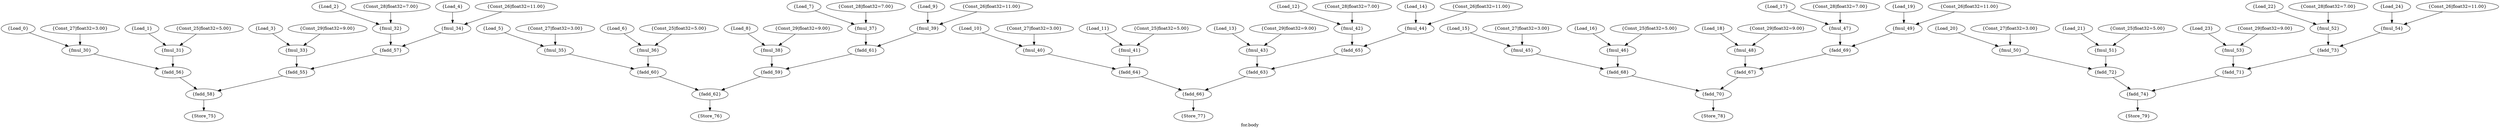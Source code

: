 /* ------- Application graph pragma -------
[SupportedOps] = {ALU, FADD, FMUL};
[SupportedOps] = {MEMPORT, INPUT, OUTPUT};
[SupportedOps] = {Constant, CONST};
*/

strict digraph "for.body" {
label="for.body";
Load_0 [data=array, label="{Load_0}", opcode=INPUT];
Load_1 [data=array, label="{Load_1}", opcode=INPUT];
Load_2 [data=array, label="{Load_2}", opcode=INPUT];
Load_3 [data=array, label="{Load_3}", opcode=INPUT];
Load_4 [data=array, label="{Load_4}", opcode=INPUT];
Load_5 [data=array, label="{Load_5}", opcode=INPUT];
Load_6 [data=array, label="{Load_6}", opcode=INPUT];
Load_7 [data=array, label="{Load_7}", opcode=INPUT];
Load_8 [data=array, label="{Load_8}", opcode=INPUT];
Load_9 [data=array, label="{Load_9}", opcode=INPUT];
Load_10 [data=array, label="{Load_10}", opcode=INPUT];
Load_11 [data=array, label="{Load_11}", opcode=INPUT];
Load_12 [data=array, label="{Load_12}", opcode=INPUT];
Load_13 [data=array, label="{Load_13}", opcode=INPUT];
Load_14 [data=array, label="{Load_14}", opcode=INPUT];
Load_15 [data=array, label="{Load_15}", opcode=INPUT];
Load_16 [data=array, label="{Load_16}", opcode=INPUT];
Load_17 [data=array, label="{Load_17}", opcode=INPUT];
Load_18 [data=array, label="{Load_18}", opcode=INPUT];
Load_19 [data=array, label="{Load_19}", opcode=INPUT];
Load_20 [data=array, label="{Load_20}", opcode=INPUT];
Load_21 [data=array, label="{Load_21}", opcode=INPUT];
Load_22 [data=array, label="{Load_22}", opcode=INPUT];
Load_23 [data=array, label="{Load_23}", opcode=INPUT];
Load_24 [data=array, label="{Load_24}", opcode=INPUT];
fmul_30 [label="{fmul_30}", opcode=FMUL];
fmul_31 [label="{fmul_31}", opcode=FMUL];
fmul_32 [label="{fmul_32}", opcode=FMUL];
fmul_33 [label="{fmul_33}", opcode=FMUL];
fmul_34 [label="{fmul_34}", opcode=FMUL];
fmul_35 [label="{fmul_35}", opcode=FMUL];
fmul_36 [label="{fmul_36}", opcode=FMUL];
fmul_37 [label="{fmul_37}", opcode=FMUL];
fmul_38 [label="{fmul_38}", opcode=FMUL];
fmul_39 [label="{fmul_39}", opcode=FMUL];
fmul_40 [label="{fmul_40}", opcode=FMUL];
fmul_41 [label="{fmul_41}", opcode=FMUL];
fmul_42 [label="{fmul_42}", opcode=FMUL];
fmul_43 [label="{fmul_43}", opcode=FMUL];
fmul_44 [label="{fmul_44}", opcode=FMUL];
fmul_45 [label="{fmul_45}", opcode=FMUL];
fmul_46 [label="{fmul_46}", opcode=FMUL];
fmul_47 [label="{fmul_47}", opcode=FMUL];
fmul_48 [label="{fmul_48}", opcode=FMUL];
fmul_49 [label="{fmul_49}", opcode=FMUL];
fmul_50 [label="{fmul_50}", opcode=FMUL];
fmul_51 [label="{fmul_51}", opcode=FMUL];
fmul_52 [label="{fmul_52}", opcode=FMUL];
fmul_53 [label="{fmul_53}", opcode=FMUL];
fmul_54 [label="{fmul_54}", opcode=FMUL];
fadd_58 [label="{fadd_58}", opcode=FADD];
fadd_62 [label="{fadd_62}", opcode=FADD];
fadd_66 [label="{fadd_66}", opcode=FADD];
fadd_70 [label="{fadd_70}", opcode=FADD];
fadd_74 [label="{fadd_74}", opcode=FADD];
Store_75 [data=arraySol, label="{Store_75}", opcode=OUTPUT];
Store_76 [data=arraySol, label="{Store_76}", opcode=OUTPUT];
Store_77 [data=arraySol, label="{Store_77}", opcode=OUTPUT];
Store_78 [data=arraySol, label="{Store_78}", opcode=OUTPUT];
Store_79 [data=arraySol, label="{Store_79}", opcode=OUTPUT];
fadd_57 [label="{fadd_57}", opcode=FADD];
fadd_56 [label="{fadd_56}", opcode=FADD];
fadd_55 [label="{fadd_55}", opcode=FADD];
fadd_61 [label="{fadd_61}", opcode=FADD];
fadd_60 [label="{fadd_60}", opcode=FADD];
fadd_59 [label="{fadd_59}", opcode=FADD];
fadd_65 [label="{fadd_65}", opcode=FADD];
fadd_64 [label="{fadd_64}", opcode=FADD];
fadd_63 [label="{fadd_63}", opcode=FADD];
fadd_69 [label="{fadd_69}", opcode=FADD];
fadd_68 [label="{fadd_68}", opcode=FADD];
fadd_67 [label="{fadd_67}", opcode=FADD];
fadd_73 [label="{fadd_73}", opcode=FADD];
fadd_72 [label="{fadd_72}", opcode=FADD];
fadd_71 [label="{fadd_71}", opcode=FADD];
Const_81 [constVal="1", float32="5.00", label="{Const_25|float32=5.00}", opcode=CONST];
Const_82 [constVal="1", float32="5.00", label="{Const_25|float32=5.00}", opcode=CONST];
Const_83 [constVal="1", float32="5.00", label="{Const_25|float32=5.00}", opcode=CONST];
Const_84 [constVal="1", float32="5.00", label="{Const_25|float32=5.00}", opcode=CONST];
Const_85 [constVal="1", float32="5.00", label="{Const_25|float32=5.00}", opcode=CONST];
Const_86 [constVal="1", float32="11.00", label="{Const_26|float32=11.00}", opcode=CONST];
Const_87 [constVal="1", float32="11.00", label="{Const_26|float32=11.00}", opcode=CONST];
Const_88 [constVal="1", float32="11.00", label="{Const_26|float32=11.00}", opcode=CONST];
Const_89 [constVal="1", float32="11.00", label="{Const_26|float32=11.00}", opcode=CONST];
Const_90 [constVal="1", float32="11.00", label="{Const_26|float32=11.00}", opcode=CONST];
Const_91 [constVal="1", float32="3.00", label="{Const_27|float32=3.00}", opcode=CONST];
Const_92 [constVal="1", float32="3.00", label="{Const_27|float32=3.00}", opcode=CONST];
Const_93 [constVal="1", float32="3.00", label="{Const_27|float32=3.00}", opcode=CONST];
Const_94 [constVal="1", float32="3.00", label="{Const_27|float32=3.00}", opcode=CONST];
Const_95 [constVal="1", float32="3.00", label="{Const_27|float32=3.00}", opcode=CONST];
Const_96 [constVal="1", float32="7.00", label="{Const_28|float32=7.00}", opcode=CONST];
Const_97 [constVal="1", float32="7.00", label="{Const_28|float32=7.00}", opcode=CONST];
Const_98 [constVal="1", float32="7.00", label="{Const_28|float32=7.00}", opcode=CONST];
Const_99 [constVal="1", float32="7.00", label="{Const_28|float32=7.00}", opcode=CONST];
Const_100 [constVal="1", float32="7.00", label="{Const_28|float32=7.00}", opcode=CONST];
Const_101 [constVal="1", float32="9.00", label="{Const_29|float32=9.00}", opcode=CONST];
Const_102 [constVal="1", float32="9.00", label="{Const_29|float32=9.00}", opcode=CONST];
Const_103 [constVal="1", float32="9.00", label="{Const_29|float32=9.00}", opcode=CONST];
Const_104 [constVal="1", float32="9.00", label="{Const_29|float32=9.00}", opcode=CONST];
Const_105 [constVal="1", float32="9.00", label="{Const_29|float32=9.00}", opcode=CONST];
Load_0 -> fmul_30  [driver=outPinA, load=inPinB];
Load_1 -> fmul_31  [driver=outPinA, load=inPinB];
Load_2 -> fmul_32  [driver=outPinA, load=inPinB];
Load_3 -> fmul_33  [driver=outPinA, load=inPinB];
Load_4 -> fmul_34  [driver=outPinA, load=inPinB];
Load_5 -> fmul_35  [driver=outPinA, load=inPinB];
Load_6 -> fmul_36  [driver=outPinA, load=inPinB];
Load_7 -> fmul_37  [driver=outPinA, load=inPinB];
Load_8 -> fmul_38  [driver=outPinA, load=inPinB];
Load_9 -> fmul_39  [driver=outPinA, load=inPinB];
Load_10 -> fmul_40  [driver=outPinA, load=inPinB];
Load_11 -> fmul_41  [driver=outPinA, load=inPinB];
Load_12 -> fmul_42  [driver=outPinA, load=inPinB];
Load_13 -> fmul_43  [driver=outPinA, load=inPinB];
Load_14 -> fmul_44  [driver=outPinA, load=inPinB];
Load_15 -> fmul_45  [driver=outPinA, load=inPinB];
Load_16 -> fmul_46  [driver=outPinA, load=inPinB];
Load_17 -> fmul_47  [driver=outPinA, load=inPinB];
Load_18 -> fmul_48  [driver=outPinA, load=inPinB];
Load_19 -> fmul_49  [driver=outPinA, load=inPinB];
Load_20 -> fmul_50  [driver=outPinA, load=inPinB];
Load_21 -> fmul_51  [driver=outPinA, load=inPinB];
Load_22 -> fmul_52  [driver=outPinA, load=inPinB];
Load_23 -> fmul_53  [driver=outPinA, load=inPinB];
Load_24 -> fmul_54  [driver=outPinA, load=inPinB];
fmul_30 -> fadd_56  [driver=outPinA, load=inPinB];
fmul_31 -> fadd_56  [driver=outPinA, load=inPinA];
fmul_32 -> fadd_57  [driver=outPinA, load=inPinB];
fmul_33 -> fadd_55  [driver=outPinA, load=inPinB];
fmul_34 -> fadd_57  [driver=outPinA, load=inPinA];
fmul_35 -> fadd_60  [driver=outPinA, load=inPinB];
fmul_36 -> fadd_60  [driver=outPinA, load=inPinA];
fmul_37 -> fadd_61  [driver=outPinA, load=inPinB];
fmul_38 -> fadd_59  [driver=outPinA, load=inPinB];
fmul_39 -> fadd_61  [driver=outPinA, load=inPinA];
fmul_40 -> fadd_64  [driver=outPinA, load=inPinB];
fmul_41 -> fadd_64  [driver=outPinA, load=inPinA];
fmul_42 -> fadd_65  [driver=outPinA, load=inPinB];
fmul_43 -> fadd_63  [driver=outPinA, load=inPinB];
fmul_44 -> fadd_65  [driver=outPinA, load=inPinA];
fmul_45 -> fadd_68  [driver=outPinA, load=inPinB];
fmul_46 -> fadd_68  [driver=outPinA, load=inPinA];
fmul_47 -> fadd_69  [driver=outPinA, load=inPinB];
fmul_48 -> fadd_67  [driver=outPinA, load=inPinB];
fmul_49 -> fadd_69  [driver=outPinA, load=inPinA];
fmul_50 -> fadd_72  [driver=outPinA, load=inPinB];
fmul_51 -> fadd_72  [driver=outPinA, load=inPinA];
fmul_52 -> fadd_73  [driver=outPinA, load=inPinB];
fmul_53 -> fadd_71  [driver=outPinA, load=inPinB];
fmul_54 -> fadd_73  [driver=outPinA, load=inPinA];
fadd_58 -> Store_75  [driver=outPinA, load=inPinA];
fadd_62 -> Store_76  [driver=outPinA, load=inPinA];
fadd_66 -> Store_77  [driver=outPinA, load=inPinA];
fadd_70 -> Store_78  [driver=outPinA, load=inPinA];
fadd_74 -> Store_79  [driver=outPinA, load=inPinA];
fadd_57 -> fadd_55  [driver=outPinA, load=inPinA];
fadd_56 -> fadd_58  [driver=outPinA, load=inPinB];
fadd_55 -> fadd_58  [driver=outPinA, load=inPinA];
fadd_61 -> fadd_59  [driver=outPinA, load=inPinA];
fadd_60 -> fadd_62  [driver=outPinA, load=inPinB];
fadd_59 -> fadd_62  [driver=outPinA, load=inPinA];
fadd_65 -> fadd_63  [driver=outPinA, load=inPinA];
fadd_64 -> fadd_66  [driver=outPinA, load=inPinB];
fadd_63 -> fadd_66  [driver=outPinA, load=inPinA];
fadd_69 -> fadd_67  [driver=outPinA, load=inPinA];
fadd_68 -> fadd_70  [driver=outPinA, load=inPinB];
fadd_67 -> fadd_70  [driver=outPinA, load=inPinA];
fadd_73 -> fadd_71  [driver=outPinA, load=inPinA];
fadd_72 -> fadd_74  [driver=outPinA, load=inPinB];
fadd_71 -> fadd_74  [driver=outPinA, load=inPinA];
Const_81 -> fmul_36  [driver=outPinA, load=inPinA];
Const_82 -> fmul_31  [driver=outPinA, load=inPinA];
Const_83 -> fmul_41  [driver=outPinA, load=inPinA];
Const_84 -> fmul_51  [driver=outPinA, load=inPinA];
Const_85 -> fmul_46  [driver=outPinA, load=inPinA];
Const_86 -> fmul_34  [driver=outPinA, load=inPinA];
Const_87 -> fmul_54  [driver=outPinA, load=inPinA];
Const_88 -> fmul_49  [driver=outPinA, load=inPinA];
Const_89 -> fmul_39  [driver=outPinA, load=inPinA];
Const_90 -> fmul_44  [driver=outPinA, load=inPinA];
Const_91 -> fmul_45  [driver=outPinA, load=inPinA];
Const_92 -> fmul_35  [driver=outPinA, load=inPinA];
Const_93 -> fmul_40  [driver=outPinA, load=inPinA];
Const_94 -> fmul_30  [driver=outPinA, load=inPinA];
Const_95 -> fmul_50  [driver=outPinA, load=inPinA];
Const_96 -> fmul_52  [driver=outPinA, load=inPinA];
Const_97 -> fmul_47  [driver=outPinA, load=inPinA];
Const_98 -> fmul_37  [driver=outPinA, load=inPinA];
Const_99 -> fmul_42  [driver=outPinA, load=inPinA];
Const_100 -> fmul_32  [driver=outPinA, load=inPinA];
Const_101 -> fmul_38  [driver=outPinA, load=inPinA];
Const_102 -> fmul_43  [driver=outPinA, load=inPinA];
Const_103 -> fmul_33  [driver=outPinA, load=inPinA];
Const_104 -> fmul_53  [driver=outPinA, load=inPinA];
Const_105 -> fmul_48  [driver=outPinA, load=inPinA];
}

